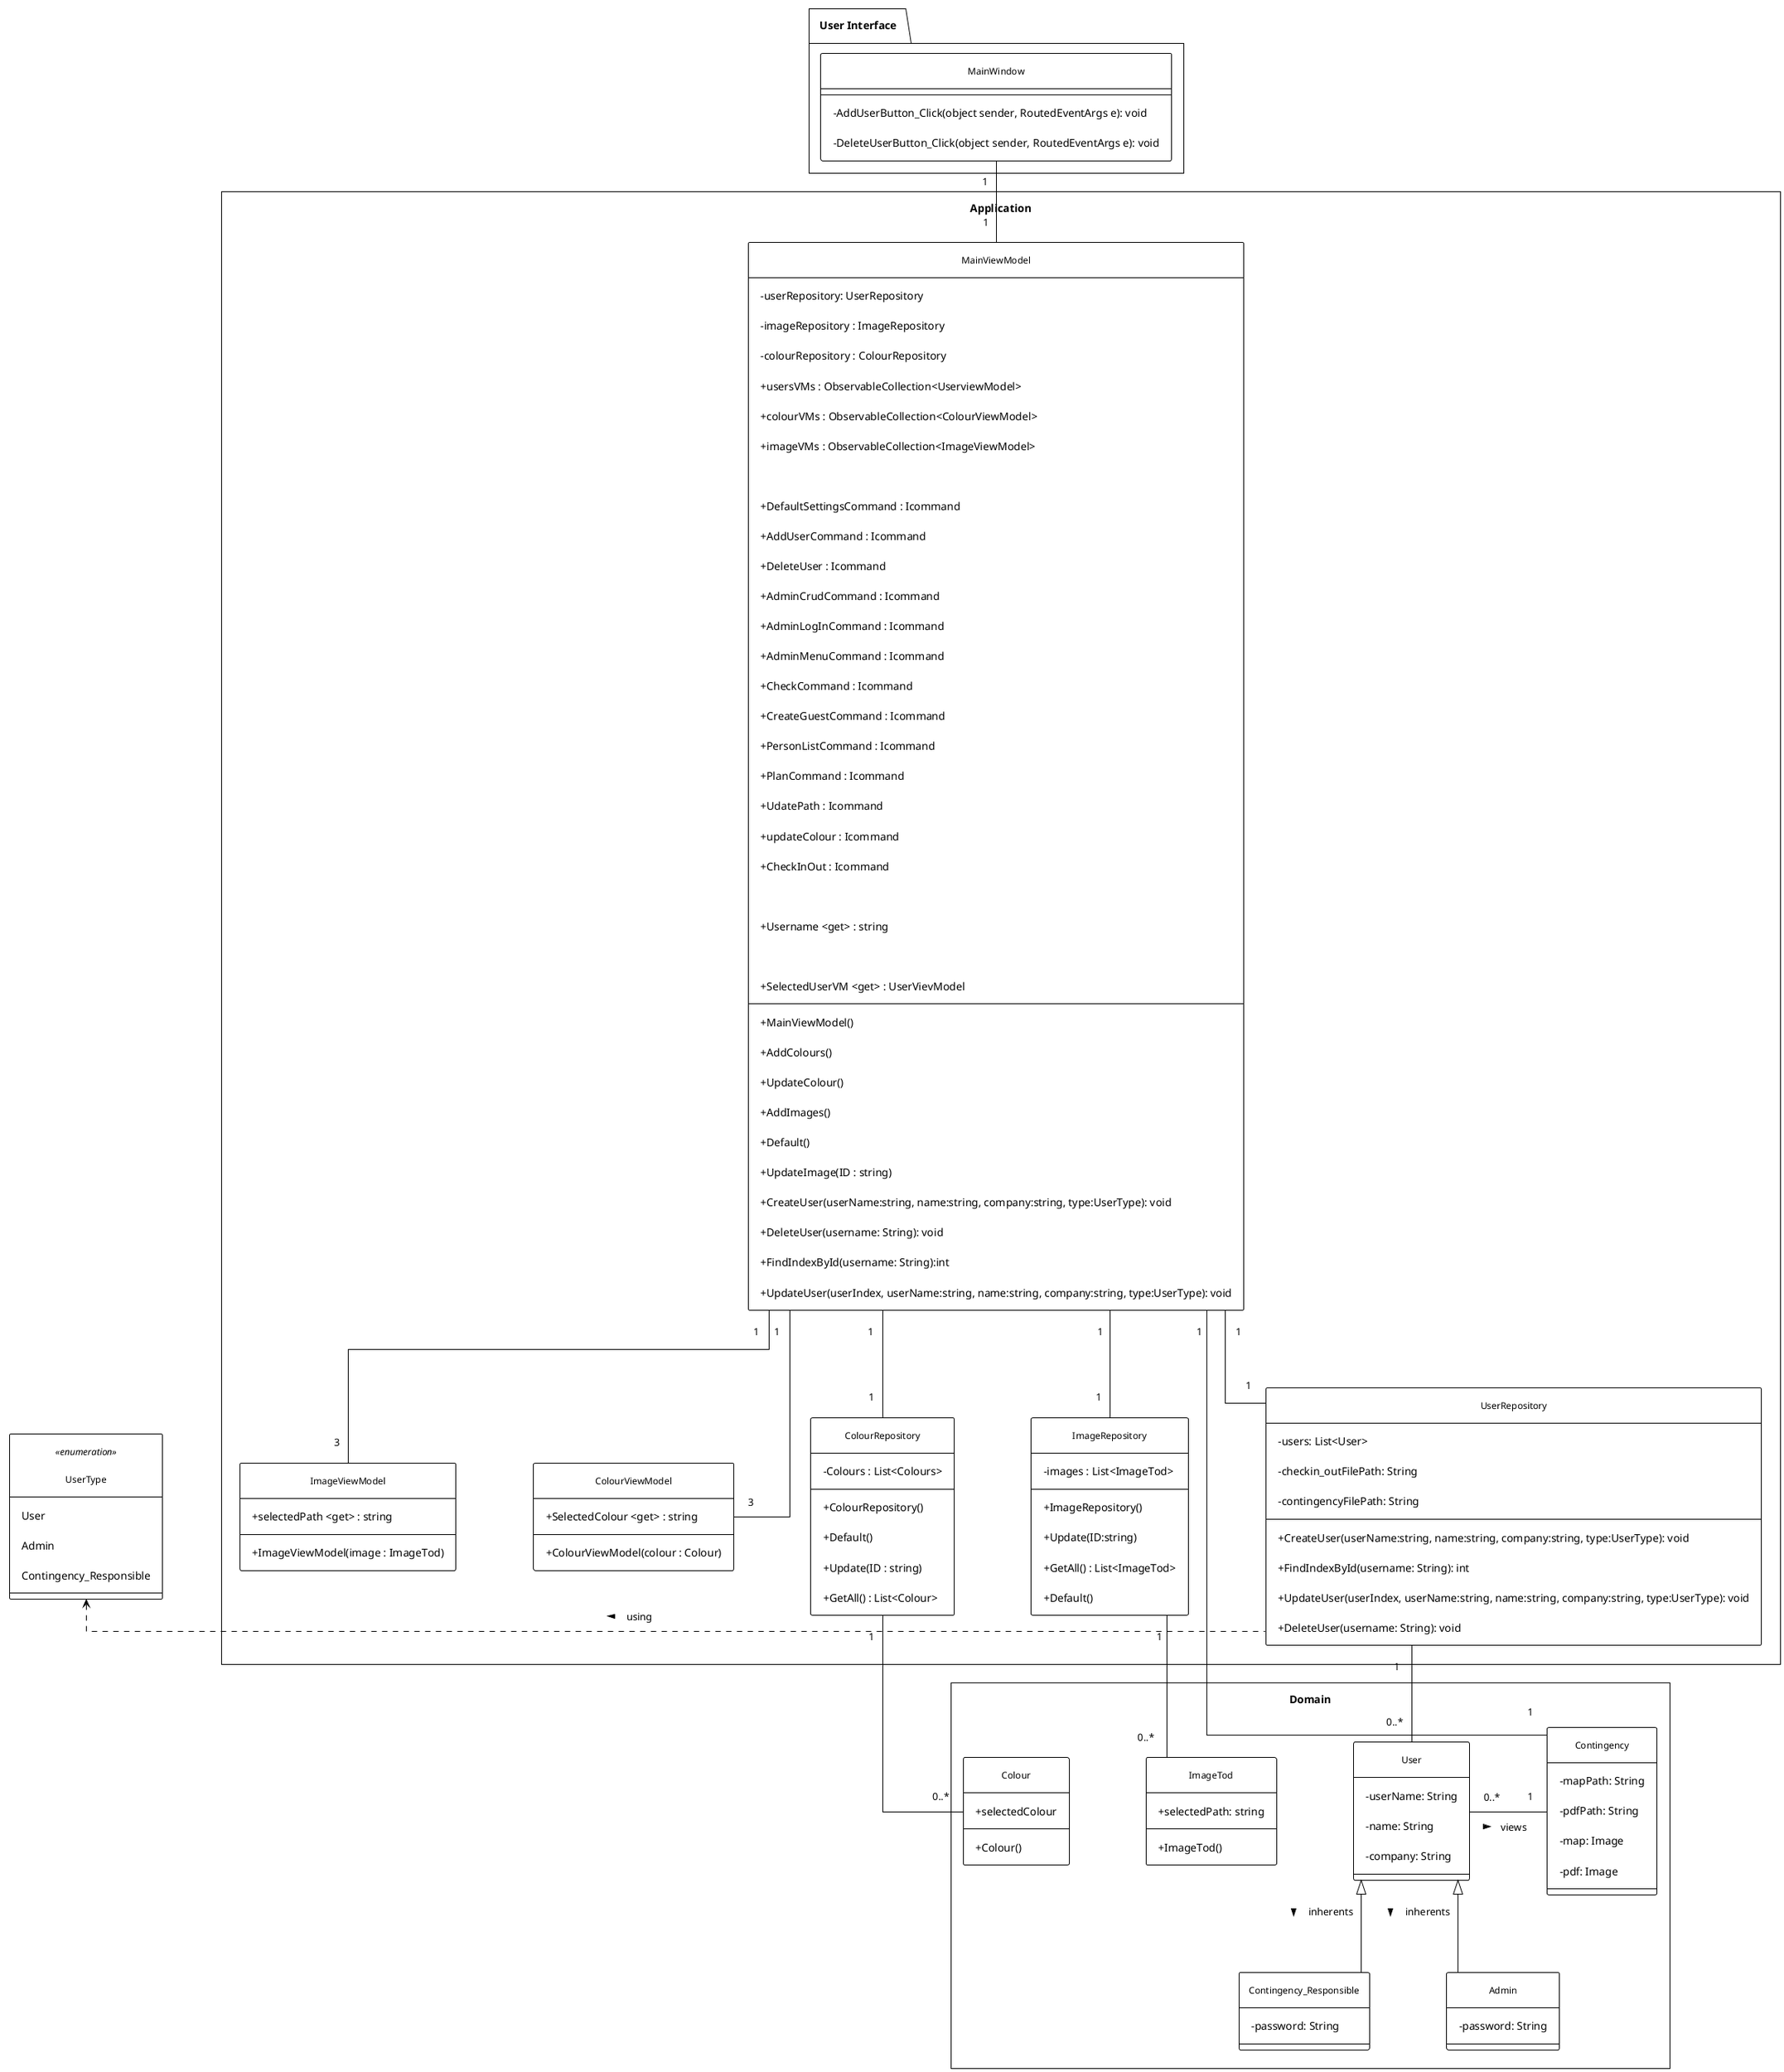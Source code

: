 @startuml
!theme plain
skinparam classAttributeIconSize 0
skinparam style strictuml
skinparam linetype ortho
skinparam nodesep 100
skinparam ranksep 100
skinparam padding 10

' Custom styling
skinparam class {
    BackgroundColor White
    BorderColor Black
    ArrowColor Black
    FontName Arial
    FontSize 12
}
skinparam package {
    BackgroundColor White
    BorderColor Black
    FontName Arial
    FontSize 14
}

class UserType <<enumeration>>{
    User
    Admin
    Contingency_Responsible
}
    


' User Interface Layer
package "User Interface" {
    class MainWindow {
        - AddUserButton_Click(object sender, RoutedEventArgs e): void
        - DeleteUserButton_Click(object sender, RoutedEventArgs e): void
    }
}

' Application Layer
package "Application" <<Rectangle>> {
    together {

        class MainViewModel {
            - userRepository: UserRepository
            - imageRepository : ImageRepository
            - colourRepository : ColourRepository
            + usersVMs : ObservableCollection<UserviewModel>
            + colourVMs : ObservableCollection<ColourViewModel>
            + imageVMs : ObservableCollection<ImageViewModel>
           
            + DefaultSettingsCommand : Icommand
            + AddUserCommand : Icommand
            + DeleteUser : Icommand
            + AdminCrudCommand : Icommand
            + AdminLogInCommand : Icommand
            + AdminMenuCommand : Icommand
            + CheckCommand : Icommand
            + CreateGuestCommand : Icommand
            + PersonListCommand : Icommand
            + PlanCommand : Icommand
            + UdatePath : Icommand
            + updateColour : Icommand
            + CheckInOut : Icommand

            + Username <get> : string

            + SelectedUserVM <get> : UserVievModel

           
           
            + MainViewModel() 
            + AddColours() 
            + UpdateColour() 
            + AddImages() 
            + Default()
            + UpdateImage(ID : string)
            + CreateUser(userName:string, name:string, company:string, type:UserType): void
            + DeleteUser(username: String): void
            + FindIndexById(username: String):int
            + UpdateUser(userIndex, userName:string, name:string, company:string, type:UserType): void
            
            
        }


    }

    together {
       
        class UserRepository {
            - users: List<User>
            - checkin_outFilePath: String
            - contingencyFilePath: String

            + CreateUser(userName:string, name:string, company:string, type:UserType): void
            + FindIndexById(username: String): int
            + UpdateUser(userIndex, userName:string, name:string, company:string, type:UserType): void
            + DeleteUser(username: String): void
        }
        class ImageRepository{
        - images : List<ImageTod>

        +ImageRepository()
        +Update(ID:string)
        +GetAll() : List<ImageTod>
        +Default()

        }
        class ColourRepository{
           
            - Colours : List<Colours>

            + ColourRepository()
            + Default()
            + Update(ID : string)
            + GetAll() : List<Colour>
        }
        class ColourViewModel{
        + SelectedColour <get> : string
        
        + ColourViewModel(colour : Colour) 
        }
        class ImageViewModel{
        + selectedPath <get> : string
        
        +ImageViewModel(image : ImageTod)

        }
    }
}

' Domain Layer
package "Domain" <<Rectangle>> {
    together {
        class User {
            - userName: String
            - name: String
            - company: String
        }
       
        class Admin {
            - password: String
        } 
       
        class Contingency_Responsible {
            - password: String
        }
    }
   
    class Contingency {
        - mapPath: String
        - pdfPath: String
        - map: Image
        - pdf: Image
    }
    class ImageTod{
        +selectedPath: string

        + ImageTod()
    }
    class Colour{
        +selectedColour

        +Colour()
    }

}

' UI to Contoller
MainWindow "1" -down- "1" MainViewModel

' MainViewModel to x
MainViewModel "1" -down- "1" UserRepository
MainViewModel "1" -down- "1" Contingency
MainViewModel "1" -down- "1" ColourRepository
MainViewModel "1" -down- "1" ImageRepository
MainViewModel "1" -down- "3" ImageViewModel
MainViewModel "1" -down- "3" ColourViewModel


' Repository to Domain
UserRepository "1" -down- "0..*" User
ColourRepository "1" -down- "0..*"Colour
ImageRepository "1" -down- "0..*"ImageTod

' Inheritance
Admin -up-|> User : inherents <
Contingency_Responsible -up-|> User : inherents <

' Domain Relations
User "0..*" -right- "1" Contingency : views >


'enum
UserRepository .left.> UserType : using >
@enduml
